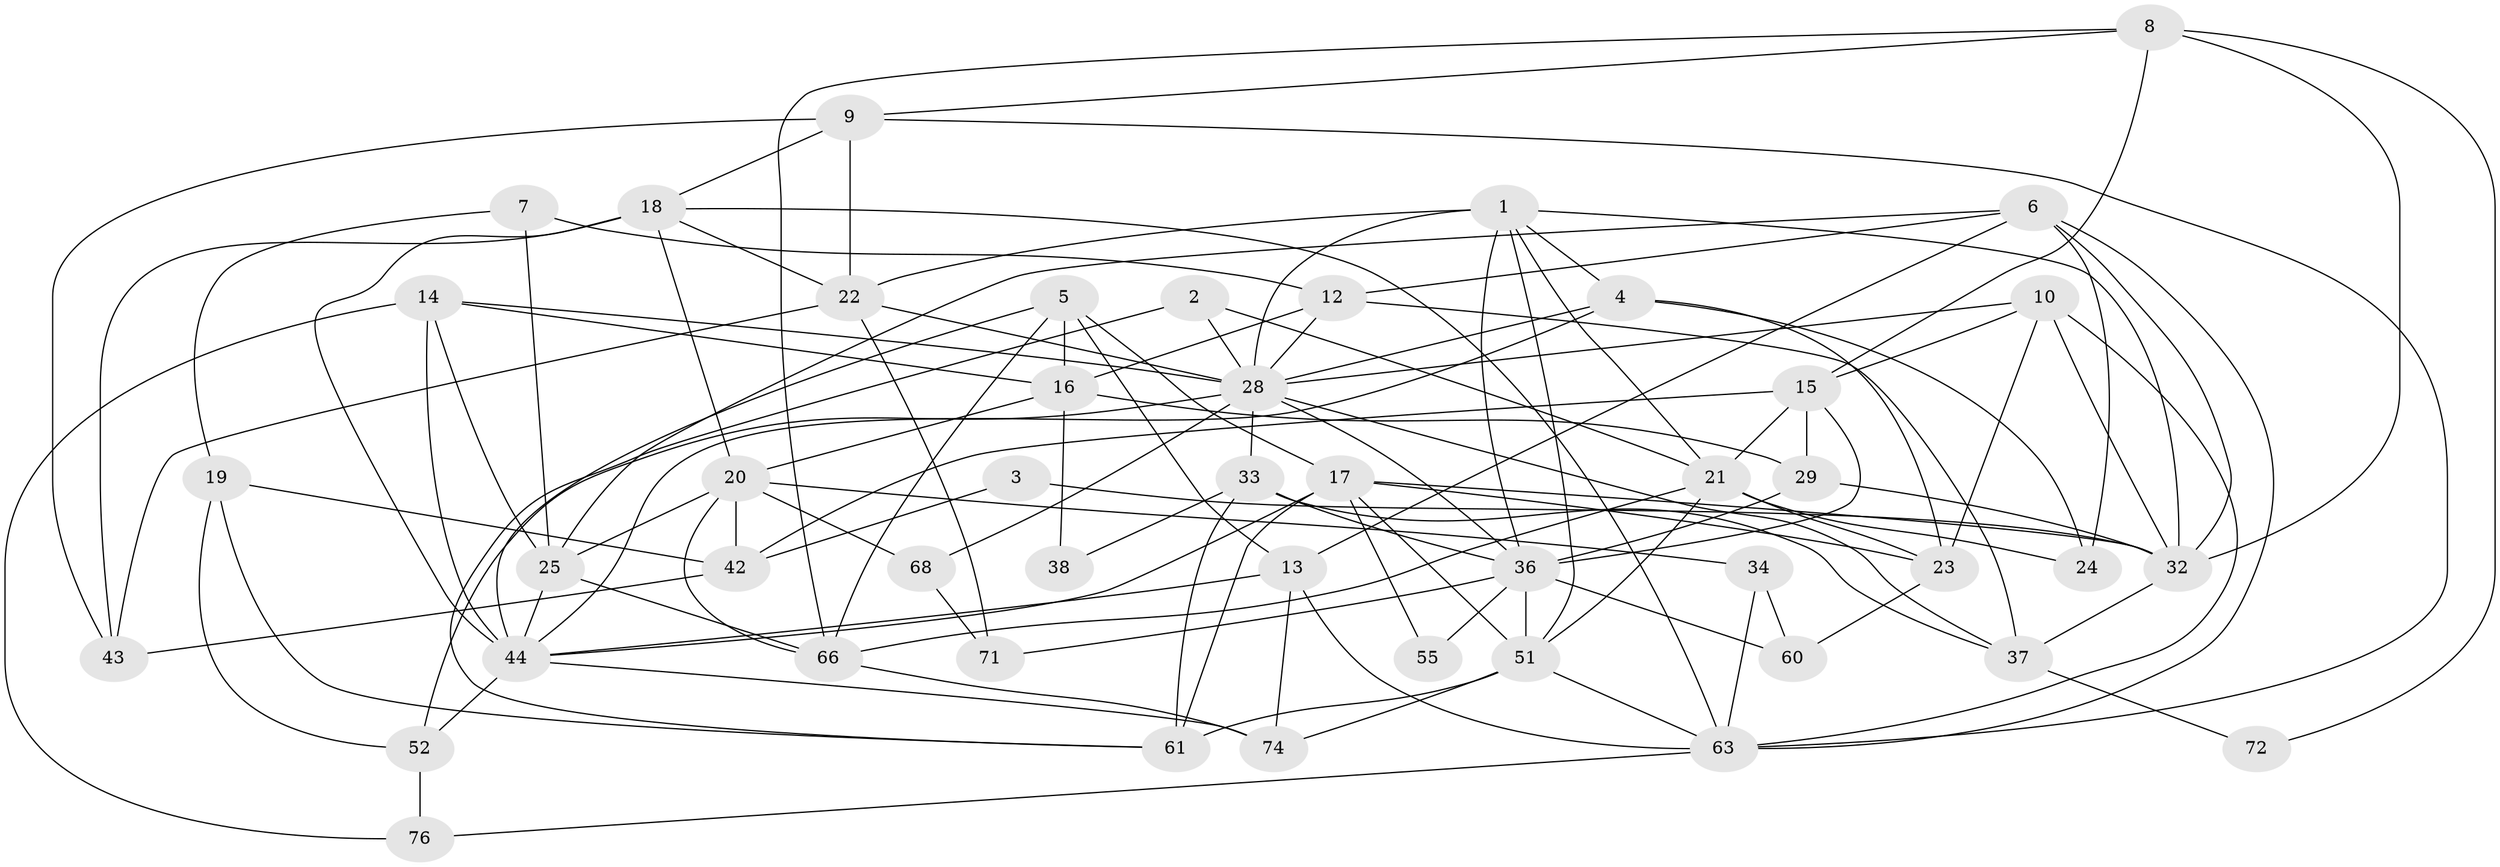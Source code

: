 // Generated by graph-tools (version 1.1) at 2025/52/02/27/25 19:52:03]
// undirected, 47 vertices, 120 edges
graph export_dot {
graph [start="1"]
  node [color=gray90,style=filled];
  1 [super="+57"];
  2;
  3;
  4;
  5;
  6 [super="+30"];
  7;
  8 [super="+41"];
  9 [super="+11"];
  10 [super="+27"];
  12 [super="+47"];
  13 [super="+26"];
  14 [super="+64"];
  15 [super="+62"];
  16 [super="+59"];
  17 [super="+69"];
  18 [super="+67"];
  19 [super="+46"];
  20;
  21 [super="+40"];
  22 [super="+48"];
  23 [super="+58"];
  24 [super="+50"];
  25 [super="+31"];
  28 [super="+35"];
  29;
  32 [super="+54"];
  33 [super="+39"];
  34;
  36 [super="+73"];
  37 [super="+75"];
  38;
  42 [super="+45"];
  43;
  44 [super="+49"];
  51 [super="+56"];
  52 [super="+53"];
  55;
  60;
  61;
  63 [super="+65"];
  66 [super="+70"];
  68;
  71;
  72;
  74;
  76 [super="+77"];
  1 -- 32;
  1 -- 21;
  1 -- 28;
  1 -- 4;
  1 -- 36;
  1 -- 51;
  1 -- 22;
  2 -- 28;
  2 -- 61;
  2 -- 21;
  3 -- 32;
  3 -- 42;
  4 -- 28;
  4 -- 44;
  4 -- 24;
  4 -- 23;
  5 -- 16;
  5 -- 44;
  5 -- 17;
  5 -- 66;
  5 -- 13;
  6 -- 13;
  6 -- 24 [weight=2];
  6 -- 32;
  6 -- 12;
  6 -- 63;
  6 -- 25;
  7 -- 19;
  7 -- 25;
  7 -- 12;
  8 -- 66;
  8 -- 72;
  8 -- 15;
  8 -- 9;
  8 -- 32;
  9 -- 18;
  9 -- 63;
  9 -- 43;
  9 -- 22;
  10 -- 28;
  10 -- 15;
  10 -- 63 [weight=2];
  10 -- 23;
  10 -- 32;
  12 -- 28;
  12 -- 37;
  12 -- 16;
  13 -- 44;
  13 -- 74;
  13 -- 63;
  14 -- 25;
  14 -- 76;
  14 -- 16;
  14 -- 44;
  14 -- 28;
  15 -- 29;
  15 -- 21;
  15 -- 42;
  15 -- 36;
  16 -- 29;
  16 -- 20;
  16 -- 38;
  17 -- 61;
  17 -- 32;
  17 -- 55;
  17 -- 44;
  17 -- 51;
  17 -- 23;
  18 -- 20;
  18 -- 43;
  18 -- 44;
  18 -- 63;
  18 -- 22;
  19 -- 52;
  19 -- 42;
  19 -- 61;
  20 -- 68;
  20 -- 25;
  20 -- 34;
  20 -- 42;
  20 -- 66;
  21 -- 23;
  21 -- 66;
  21 -- 51;
  21 -- 24;
  22 -- 28;
  22 -- 43;
  22 -- 71;
  23 -- 60;
  25 -- 44;
  25 -- 66;
  28 -- 37;
  28 -- 68;
  28 -- 36;
  28 -- 33;
  28 -- 52;
  29 -- 32;
  29 -- 36;
  32 -- 37;
  33 -- 37;
  33 -- 36;
  33 -- 38;
  33 -- 61;
  34 -- 63;
  34 -- 60;
  36 -- 51;
  36 -- 60;
  36 -- 55;
  36 -- 71;
  37 -- 72;
  42 -- 43;
  44 -- 74;
  44 -- 52 [weight=2];
  51 -- 74;
  51 -- 61;
  51 -- 63;
  52 -- 76;
  63 -- 76;
  66 -- 74;
  68 -- 71;
}
